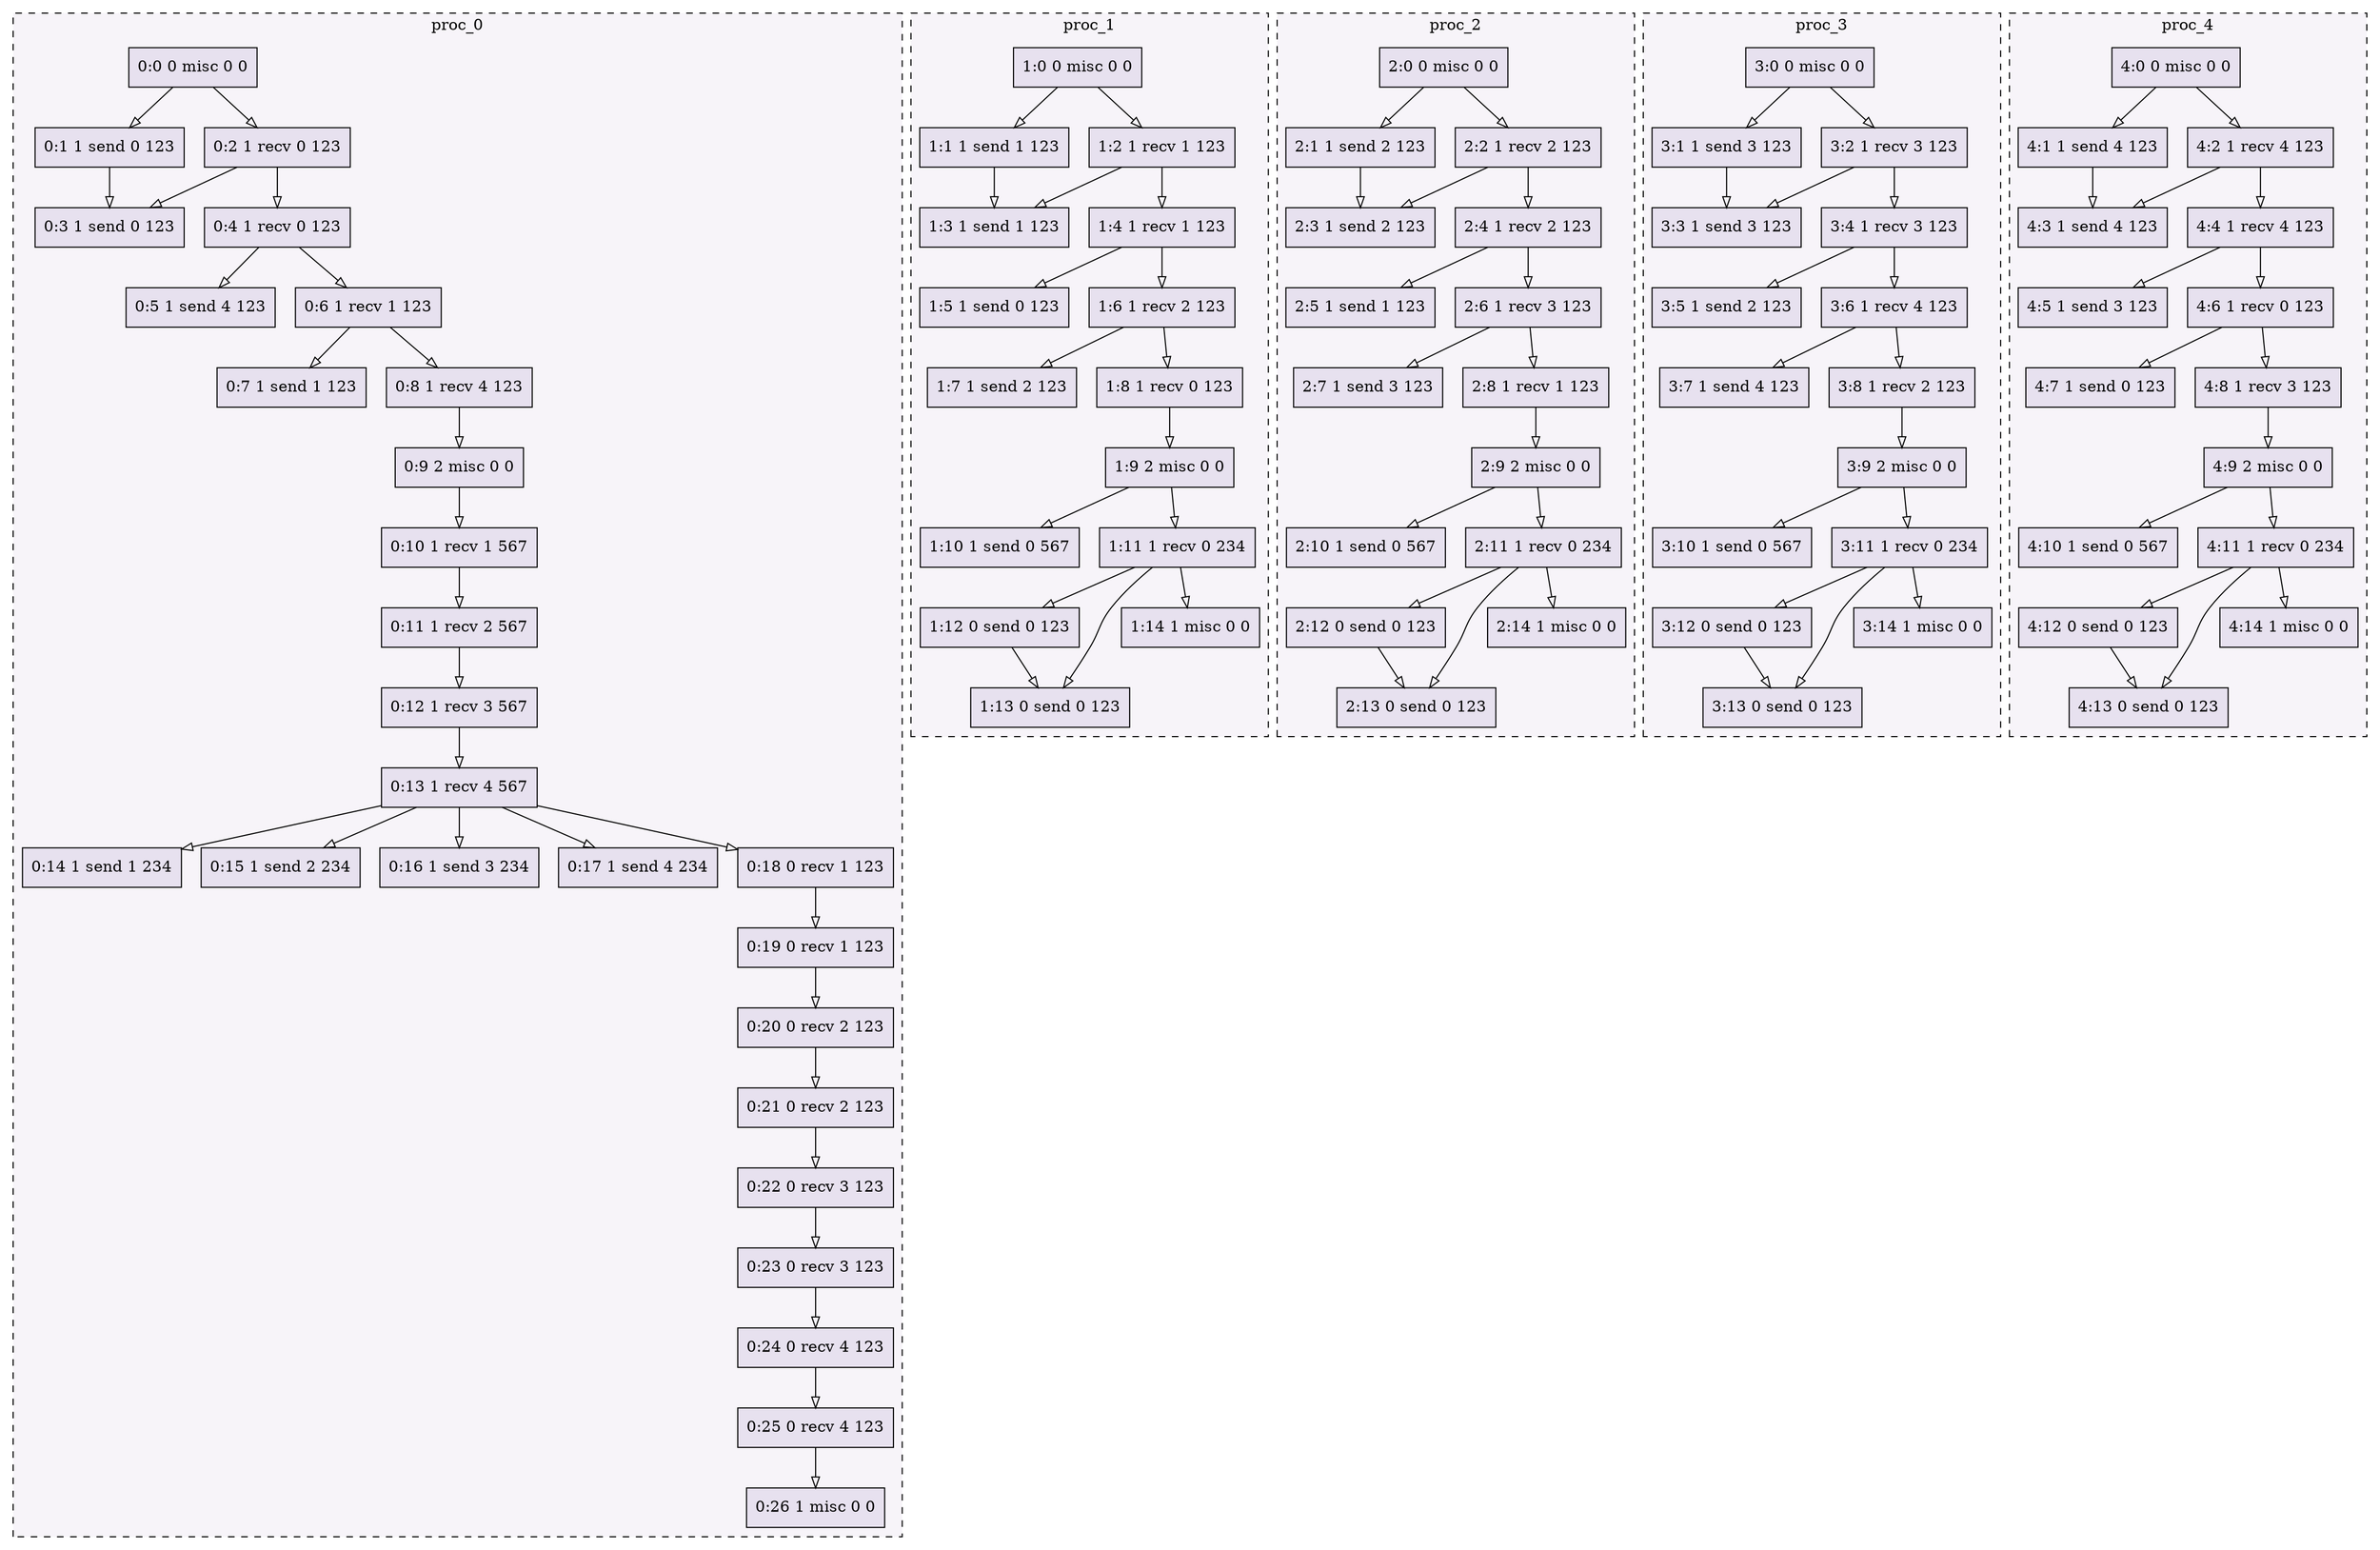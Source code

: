 digraph{node[shape=record style=filled colorscheme=purd9 fillcolor=2];subgraph cluster0{style=dashed;colorscheme=purd9;bgcolor=1;edge[arrowhead=empty];label=proc_0;0[label="0:0 0 misc 0 0"];1[label="0:1 1 send 0 123"];2[label="0:2 1 recv 0 123"];3[label="0:3 1 send 0 123"];4[label="0:4 1 recv 0 123"];5[label="0:5 1 send 4 123"];6[label="0:6 1 recv 1 123"];7[label="0:7 1 send 1 123"];8[label="0:8 1 recv 4 123"];9[label="0:9 2 misc 0 0"];10[label="0:10 1 recv 1 567"];11[label="0:11 1 recv 2 567"];12[label="0:12 1 recv 3 567"];13[label="0:13 1 recv 4 567"];14[label="0:14 1 send 1 234"];15[label="0:15 1 send 2 234"];16[label="0:16 1 send 3 234"];17[label="0:17 1 send 4 234"];18[label="0:18 0 recv 1 123"];19[label="0:19 0 recv 1 123"];20[label="0:20 0 recv 2 123"];21[label="0:21 0 recv 2 123"];22[label="0:22 0 recv 3 123"];23[label="0:23 0 recv 3 123"];24[label="0:24 0 recv 4 123"];25[label="0:25 0 recv 4 123"];26[label="0:26 1 misc 0 0"];0->1;0->2;2->3;1->3;2->4;4->5;4->6;6->7;6->8;8->9;9->10;10->11;11->12;12->13;13->14;13->15;13->16;13->17;13->18;18->19;19->20;20->21;21->22;22->23;23->24;24->25;25->26;}subgraph cluster1{style=dashed;colorscheme=purd9;bgcolor=1;edge[arrowhead=empty];label=proc_1;27[label="1:0 0 misc 0 0"];28[label="1:1 1 send 1 123"];29[label="1:2 1 recv 1 123"];30[label="1:3 1 send 1 123"];31[label="1:4 1 recv 1 123"];32[label="1:5 1 send 0 123"];33[label="1:6 1 recv 2 123"];34[label="1:7 1 send 2 123"];35[label="1:8 1 recv 0 123"];36[label="1:9 2 misc 0 0"];37[label="1:10 1 send 0 567"];38[label="1:11 1 recv 0 234"];39[label="1:12 0 send 0 123"];40[label="1:13 0 send 0 123"];41[label="1:14 1 misc 0 0"];27->28;27->29;29->30;28->30;29->31;31->32;31->33;33->34;33->35;35->36;36->37;36->38;38->39;39->40;38->40;38->41;}subgraph cluster2{style=dashed;colorscheme=purd9;bgcolor=1;edge[arrowhead=empty];label=proc_2;42[label="2:0 0 misc 0 0"];43[label="2:1 1 send 2 123"];44[label="2:2 1 recv 2 123"];45[label="2:3 1 send 2 123"];46[label="2:4 1 recv 2 123"];47[label="2:5 1 send 1 123"];48[label="2:6 1 recv 3 123"];49[label="2:7 1 send 3 123"];50[label="2:8 1 recv 1 123"];51[label="2:9 2 misc 0 0"];52[label="2:10 1 send 0 567"];53[label="2:11 1 recv 0 234"];54[label="2:12 0 send 0 123"];55[label="2:13 0 send 0 123"];56[label="2:14 1 misc 0 0"];42->43;42->44;44->45;43->45;44->46;46->47;46->48;48->49;48->50;50->51;51->52;51->53;53->54;54->55;53->55;53->56;}subgraph cluster3{style=dashed;colorscheme=purd9;bgcolor=1;edge[arrowhead=empty];label=proc_3;57[label="3:0 0 misc 0 0"];58[label="3:1 1 send 3 123"];59[label="3:2 1 recv 3 123"];60[label="3:3 1 send 3 123"];61[label="3:4 1 recv 3 123"];62[label="3:5 1 send 2 123"];63[label="3:6 1 recv 4 123"];64[label="3:7 1 send 4 123"];65[label="3:8 1 recv 2 123"];66[label="3:9 2 misc 0 0"];67[label="3:10 1 send 0 567"];68[label="3:11 1 recv 0 234"];69[label="3:12 0 send 0 123"];70[label="3:13 0 send 0 123"];71[label="3:14 1 misc 0 0"];57->58;57->59;59->60;58->60;59->61;61->62;61->63;63->64;63->65;65->66;66->67;66->68;68->69;69->70;68->70;68->71;}subgraph cluster4{style=dashed;colorscheme=purd9;bgcolor=1;edge[arrowhead=empty];label=proc_4;72[label="4:0 0 misc 0 0"];73[label="4:1 1 send 4 123"];74[label="4:2 1 recv 4 123"];75[label="4:3 1 send 4 123"];76[label="4:4 1 recv 4 123"];77[label="4:5 1 send 3 123"];78[label="4:6 1 recv 0 123"];79[label="4:7 1 send 0 123"];80[label="4:8 1 recv 3 123"];81[label="4:9 2 misc 0 0"];82[label="4:10 1 send 0 567"];83[label="4:11 1 recv 0 234"];84[label="4:12 0 send 0 123"];85[label="4:13 0 send 0 123"];86[label="4:14 1 misc 0 0"];72->73;72->74;74->75;73->75;74->76;76->77;76->78;78->79;78->80;80->81;81->82;81->83;83->84;84->85;83->85;83->86;}}